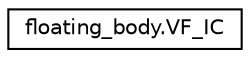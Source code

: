 digraph "Graphical Class Hierarchy"
{
 // LATEX_PDF_SIZE
  edge [fontname="Helvetica",fontsize="10",labelfontname="Helvetica",labelfontsize="10"];
  node [fontname="Helvetica",fontsize="10",shape=record];
  rankdir="LR";
  Node0 [label="floating_body.VF_IC",height=0.2,width=0.4,color="black", fillcolor="white", style="filled",URL="$classfloating__body_1_1VF__IC.html",tooltip=" "];
}
